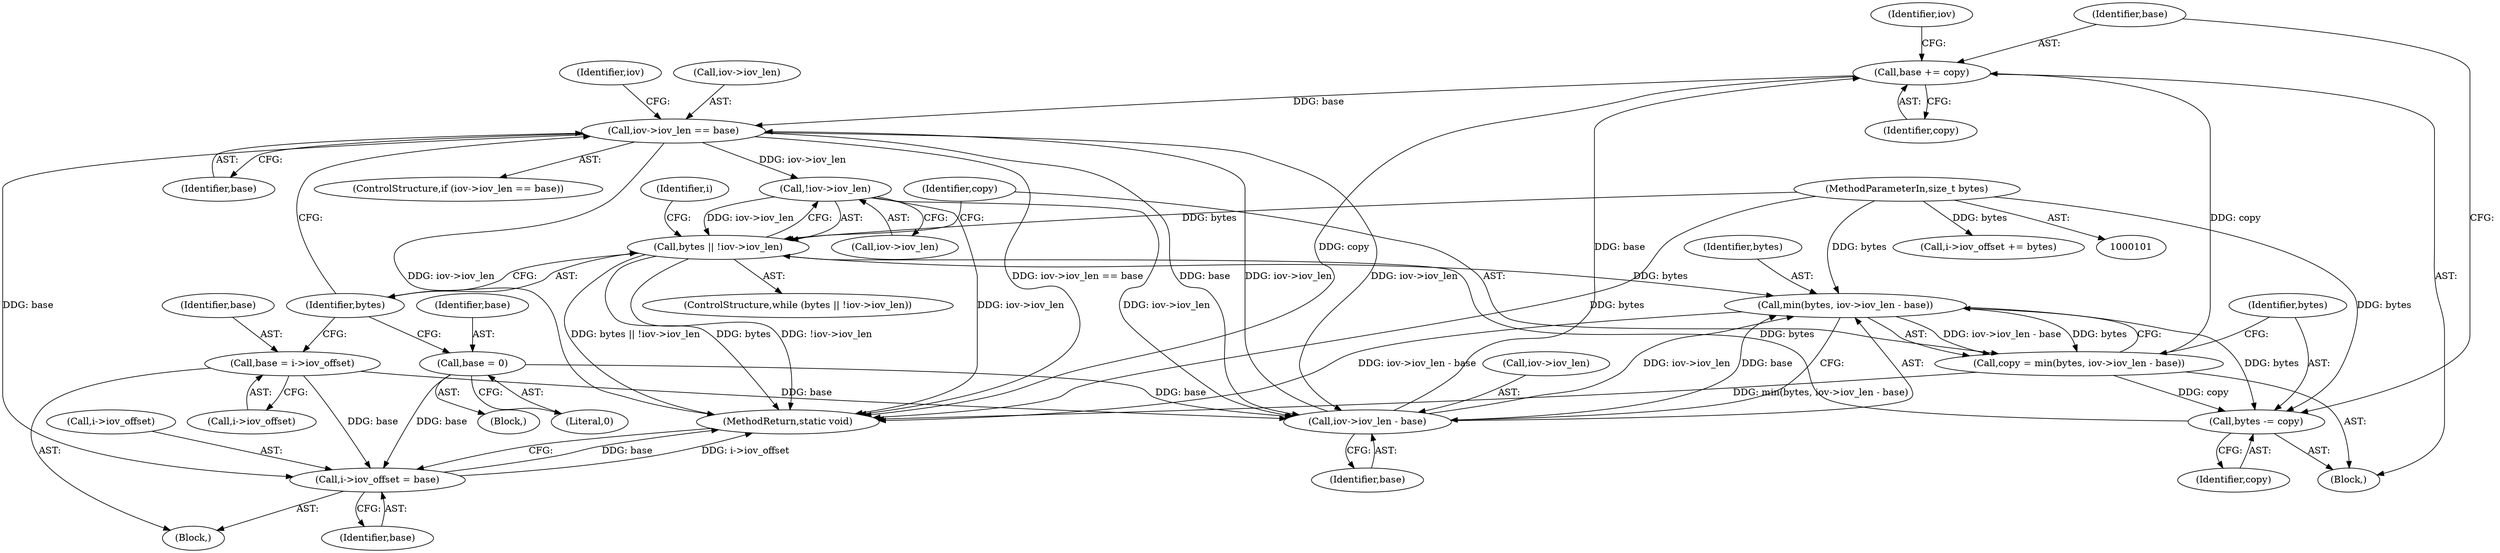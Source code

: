 digraph "0_linux_124d3b7041f9a0ca7c43a6293e1cae4576c32fd5@API" {
"1000153" [label="(Call,base += copy)"];
"1000141" [label="(Call,copy = min(bytes, iov->iov_len - base))"];
"1000143" [label="(Call,min(bytes, iov->iov_len - base))"];
"1000133" [label="(Call,bytes || !iov->iov_len)"];
"1000150" [label="(Call,bytes -= copy)"];
"1000103" [label="(MethodParameterIn,size_t bytes)"];
"1000135" [label="(Call,!iov->iov_len)"];
"1000157" [label="(Call,iov->iov_len == base)"];
"1000145" [label="(Call,iov->iov_len - base)"];
"1000165" [label="(Call,base = 0)"];
"1000127" [label="(Call,base = i->iov_offset)"];
"1000153" [label="(Call,base += copy)"];
"1000173" [label="(Call,i->iov_offset = base)"];
"1000154" [label="(Identifier,base)"];
"1000128" [label="(Identifier,base)"];
"1000135" [label="(Call,!iov->iov_len)"];
"1000142" [label="(Identifier,copy)"];
"1000119" [label="(Block,)"];
"1000149" [label="(Identifier,base)"];
"1000155" [label="(Identifier,copy)"];
"1000139" [label="(Block,)"];
"1000113" [label="(Call,i->iov_offset += bytes)"];
"1000174" [label="(Call,i->iov_offset)"];
"1000170" [label="(Identifier,i)"];
"1000166" [label="(Identifier,base)"];
"1000152" [label="(Identifier,copy)"];
"1000159" [label="(Identifier,iov)"];
"1000162" [label="(Block,)"];
"1000145" [label="(Call,iov->iov_len - base)"];
"1000178" [label="(MethodReturn,static void)"];
"1000161" [label="(Identifier,base)"];
"1000151" [label="(Identifier,bytes)"];
"1000177" [label="(Identifier,base)"];
"1000153" [label="(Call,base += copy)"];
"1000144" [label="(Identifier,bytes)"];
"1000143" [label="(Call,min(bytes, iov->iov_len - base))"];
"1000150" [label="(Call,bytes -= copy)"];
"1000164" [label="(Identifier,iov)"];
"1000173" [label="(Call,i->iov_offset = base)"];
"1000132" [label="(ControlStructure,while (bytes || !iov->iov_len))"];
"1000127" [label="(Call,base = i->iov_offset)"];
"1000165" [label="(Call,base = 0)"];
"1000146" [label="(Call,iov->iov_len)"];
"1000141" [label="(Call,copy = min(bytes, iov->iov_len - base))"];
"1000156" [label="(ControlStructure,if (iov->iov_len == base))"];
"1000158" [label="(Call,iov->iov_len)"];
"1000133" [label="(Call,bytes || !iov->iov_len)"];
"1000103" [label="(MethodParameterIn,size_t bytes)"];
"1000136" [label="(Call,iov->iov_len)"];
"1000129" [label="(Call,i->iov_offset)"];
"1000167" [label="(Literal,0)"];
"1000157" [label="(Call,iov->iov_len == base)"];
"1000134" [label="(Identifier,bytes)"];
"1000153" -> "1000139"  [label="AST: "];
"1000153" -> "1000155"  [label="CFG: "];
"1000154" -> "1000153"  [label="AST: "];
"1000155" -> "1000153"  [label="AST: "];
"1000159" -> "1000153"  [label="CFG: "];
"1000153" -> "1000178"  [label="DDG: copy"];
"1000141" -> "1000153"  [label="DDG: copy"];
"1000145" -> "1000153"  [label="DDG: base"];
"1000153" -> "1000157"  [label="DDG: base"];
"1000141" -> "1000139"  [label="AST: "];
"1000141" -> "1000143"  [label="CFG: "];
"1000142" -> "1000141"  [label="AST: "];
"1000143" -> "1000141"  [label="AST: "];
"1000151" -> "1000141"  [label="CFG: "];
"1000141" -> "1000178"  [label="DDG: min(bytes, iov->iov_len - base)"];
"1000143" -> "1000141"  [label="DDG: bytes"];
"1000143" -> "1000141"  [label="DDG: iov->iov_len - base"];
"1000141" -> "1000150"  [label="DDG: copy"];
"1000143" -> "1000145"  [label="CFG: "];
"1000144" -> "1000143"  [label="AST: "];
"1000145" -> "1000143"  [label="AST: "];
"1000143" -> "1000178"  [label="DDG: iov->iov_len - base"];
"1000133" -> "1000143"  [label="DDG: bytes"];
"1000103" -> "1000143"  [label="DDG: bytes"];
"1000145" -> "1000143"  [label="DDG: iov->iov_len"];
"1000145" -> "1000143"  [label="DDG: base"];
"1000143" -> "1000150"  [label="DDG: bytes"];
"1000133" -> "1000132"  [label="AST: "];
"1000133" -> "1000134"  [label="CFG: "];
"1000133" -> "1000135"  [label="CFG: "];
"1000134" -> "1000133"  [label="AST: "];
"1000135" -> "1000133"  [label="AST: "];
"1000142" -> "1000133"  [label="CFG: "];
"1000170" -> "1000133"  [label="CFG: "];
"1000133" -> "1000178"  [label="DDG: bytes"];
"1000133" -> "1000178"  [label="DDG: bytes || !iov->iov_len"];
"1000133" -> "1000178"  [label="DDG: !iov->iov_len"];
"1000150" -> "1000133"  [label="DDG: bytes"];
"1000103" -> "1000133"  [label="DDG: bytes"];
"1000135" -> "1000133"  [label="DDG: iov->iov_len"];
"1000150" -> "1000139"  [label="AST: "];
"1000150" -> "1000152"  [label="CFG: "];
"1000151" -> "1000150"  [label="AST: "];
"1000152" -> "1000150"  [label="AST: "];
"1000154" -> "1000150"  [label="CFG: "];
"1000103" -> "1000150"  [label="DDG: bytes"];
"1000103" -> "1000101"  [label="AST: "];
"1000103" -> "1000178"  [label="DDG: bytes"];
"1000103" -> "1000113"  [label="DDG: bytes"];
"1000135" -> "1000136"  [label="CFG: "];
"1000136" -> "1000135"  [label="AST: "];
"1000135" -> "1000178"  [label="DDG: iov->iov_len"];
"1000157" -> "1000135"  [label="DDG: iov->iov_len"];
"1000135" -> "1000145"  [label="DDG: iov->iov_len"];
"1000157" -> "1000156"  [label="AST: "];
"1000157" -> "1000161"  [label="CFG: "];
"1000158" -> "1000157"  [label="AST: "];
"1000161" -> "1000157"  [label="AST: "];
"1000134" -> "1000157"  [label="CFG: "];
"1000164" -> "1000157"  [label="CFG: "];
"1000157" -> "1000178"  [label="DDG: iov->iov_len == base"];
"1000157" -> "1000178"  [label="DDG: iov->iov_len"];
"1000157" -> "1000145"  [label="DDG: iov->iov_len"];
"1000157" -> "1000145"  [label="DDG: base"];
"1000145" -> "1000157"  [label="DDG: iov->iov_len"];
"1000157" -> "1000173"  [label="DDG: base"];
"1000145" -> "1000149"  [label="CFG: "];
"1000146" -> "1000145"  [label="AST: "];
"1000149" -> "1000145"  [label="AST: "];
"1000165" -> "1000145"  [label="DDG: base"];
"1000127" -> "1000145"  [label="DDG: base"];
"1000165" -> "1000162"  [label="AST: "];
"1000165" -> "1000167"  [label="CFG: "];
"1000166" -> "1000165"  [label="AST: "];
"1000167" -> "1000165"  [label="AST: "];
"1000134" -> "1000165"  [label="CFG: "];
"1000165" -> "1000173"  [label="DDG: base"];
"1000127" -> "1000119"  [label="AST: "];
"1000127" -> "1000129"  [label="CFG: "];
"1000128" -> "1000127"  [label="AST: "];
"1000129" -> "1000127"  [label="AST: "];
"1000134" -> "1000127"  [label="CFG: "];
"1000127" -> "1000173"  [label="DDG: base"];
"1000173" -> "1000119"  [label="AST: "];
"1000173" -> "1000177"  [label="CFG: "];
"1000174" -> "1000173"  [label="AST: "];
"1000177" -> "1000173"  [label="AST: "];
"1000178" -> "1000173"  [label="CFG: "];
"1000173" -> "1000178"  [label="DDG: base"];
"1000173" -> "1000178"  [label="DDG: i->iov_offset"];
}

